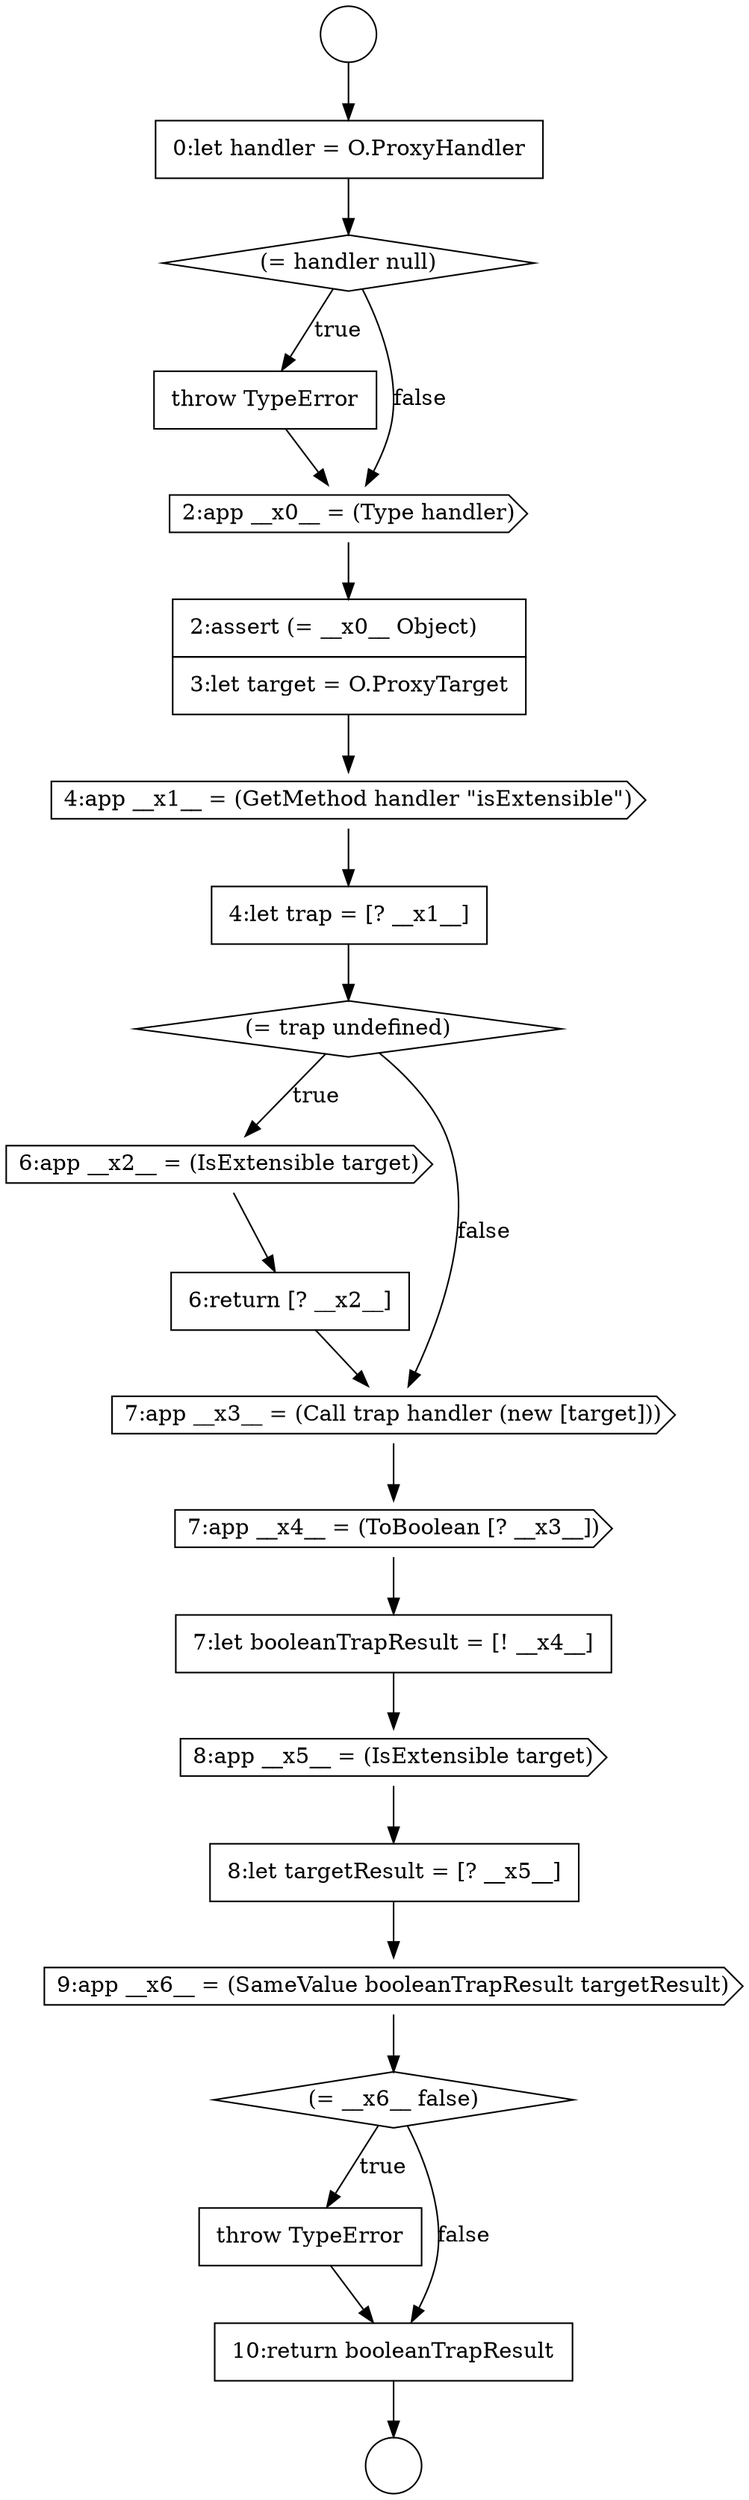 digraph {
  node3217 [shape=none, margin=0, label=<<font color="black">
    <table border="0" cellborder="1" cellspacing="0" cellpadding="10">
      <tr><td align="left">6:return [? __x2__]</td></tr>
    </table>
  </font>> color="black" fillcolor="white" style=filled]
  node3221 [shape=cds, label=<<font color="black">8:app __x5__ = (IsExtensible target)</font>> color="black" fillcolor="white" style=filled]
  node3216 [shape=cds, label=<<font color="black">6:app __x2__ = (IsExtensible target)</font>> color="black" fillcolor="white" style=filled]
  node3207 [shape=circle label=" " color="black" fillcolor="white" style=filled]
  node3218 [shape=cds, label=<<font color="black">7:app __x3__ = (Call trap handler (new [target]))</font>> color="black" fillcolor="white" style=filled]
  node3210 [shape=none, margin=0, label=<<font color="black">
    <table border="0" cellborder="1" cellspacing="0" cellpadding="10">
      <tr><td align="left">throw TypeError</td></tr>
    </table>
  </font>> color="black" fillcolor="white" style=filled]
  node3225 [shape=none, margin=0, label=<<font color="black">
    <table border="0" cellborder="1" cellspacing="0" cellpadding="10">
      <tr><td align="left">throw TypeError</td></tr>
    </table>
  </font>> color="black" fillcolor="white" style=filled]
  node3213 [shape=cds, label=<<font color="black">4:app __x1__ = (GetMethod handler &quot;isExtensible&quot;)</font>> color="black" fillcolor="white" style=filled]
  node3219 [shape=cds, label=<<font color="black">7:app __x4__ = (ToBoolean [? __x3__])</font>> color="black" fillcolor="white" style=filled]
  node3206 [shape=circle label=" " color="black" fillcolor="white" style=filled]
  node3224 [shape=diamond, label=<<font color="black">(= __x6__ false)</font>> color="black" fillcolor="white" style=filled]
  node3220 [shape=none, margin=0, label=<<font color="black">
    <table border="0" cellborder="1" cellspacing="0" cellpadding="10">
      <tr><td align="left">7:let booleanTrapResult = [! __x4__]</td></tr>
    </table>
  </font>> color="black" fillcolor="white" style=filled]
  node3212 [shape=none, margin=0, label=<<font color="black">
    <table border="0" cellborder="1" cellspacing="0" cellpadding="10">
      <tr><td align="left">2:assert (= __x0__ Object)</td></tr>
      <tr><td align="left">3:let target = O.ProxyTarget</td></tr>
    </table>
  </font>> color="black" fillcolor="white" style=filled]
  node3226 [shape=none, margin=0, label=<<font color="black">
    <table border="0" cellborder="1" cellspacing="0" cellpadding="10">
      <tr><td align="left">10:return booleanTrapResult</td></tr>
    </table>
  </font>> color="black" fillcolor="white" style=filled]
  node3211 [shape=cds, label=<<font color="black">2:app __x0__ = (Type handler)</font>> color="black" fillcolor="white" style=filled]
  node3222 [shape=none, margin=0, label=<<font color="black">
    <table border="0" cellborder="1" cellspacing="0" cellpadding="10">
      <tr><td align="left">8:let targetResult = [? __x5__]</td></tr>
    </table>
  </font>> color="black" fillcolor="white" style=filled]
  node3215 [shape=diamond, label=<<font color="black">(= trap undefined)</font>> color="black" fillcolor="white" style=filled]
  node3223 [shape=cds, label=<<font color="black">9:app __x6__ = (SameValue booleanTrapResult targetResult)</font>> color="black" fillcolor="white" style=filled]
  node3208 [shape=none, margin=0, label=<<font color="black">
    <table border="0" cellborder="1" cellspacing="0" cellpadding="10">
      <tr><td align="left">0:let handler = O.ProxyHandler</td></tr>
    </table>
  </font>> color="black" fillcolor="white" style=filled]
  node3214 [shape=none, margin=0, label=<<font color="black">
    <table border="0" cellborder="1" cellspacing="0" cellpadding="10">
      <tr><td align="left">4:let trap = [? __x1__]</td></tr>
    </table>
  </font>> color="black" fillcolor="white" style=filled]
  node3209 [shape=diamond, label=<<font color="black">(= handler null)</font>> color="black" fillcolor="white" style=filled]
  node3220 -> node3221 [ color="black"]
  node3217 -> node3218 [ color="black"]
  node3222 -> node3223 [ color="black"]
  node3206 -> node3208 [ color="black"]
  node3211 -> node3212 [ color="black"]
  node3221 -> node3222 [ color="black"]
  node3218 -> node3219 [ color="black"]
  node3213 -> node3214 [ color="black"]
  node3223 -> node3224 [ color="black"]
  node3212 -> node3213 [ color="black"]
  node3215 -> node3216 [label=<<font color="black">true</font>> color="black"]
  node3215 -> node3218 [label=<<font color="black">false</font>> color="black"]
  node3219 -> node3220 [ color="black"]
  node3208 -> node3209 [ color="black"]
  node3210 -> node3211 [ color="black"]
  node3224 -> node3225 [label=<<font color="black">true</font>> color="black"]
  node3224 -> node3226 [label=<<font color="black">false</font>> color="black"]
  node3226 -> node3207 [ color="black"]
  node3216 -> node3217 [ color="black"]
  node3209 -> node3210 [label=<<font color="black">true</font>> color="black"]
  node3209 -> node3211 [label=<<font color="black">false</font>> color="black"]
  node3225 -> node3226 [ color="black"]
  node3214 -> node3215 [ color="black"]
}
